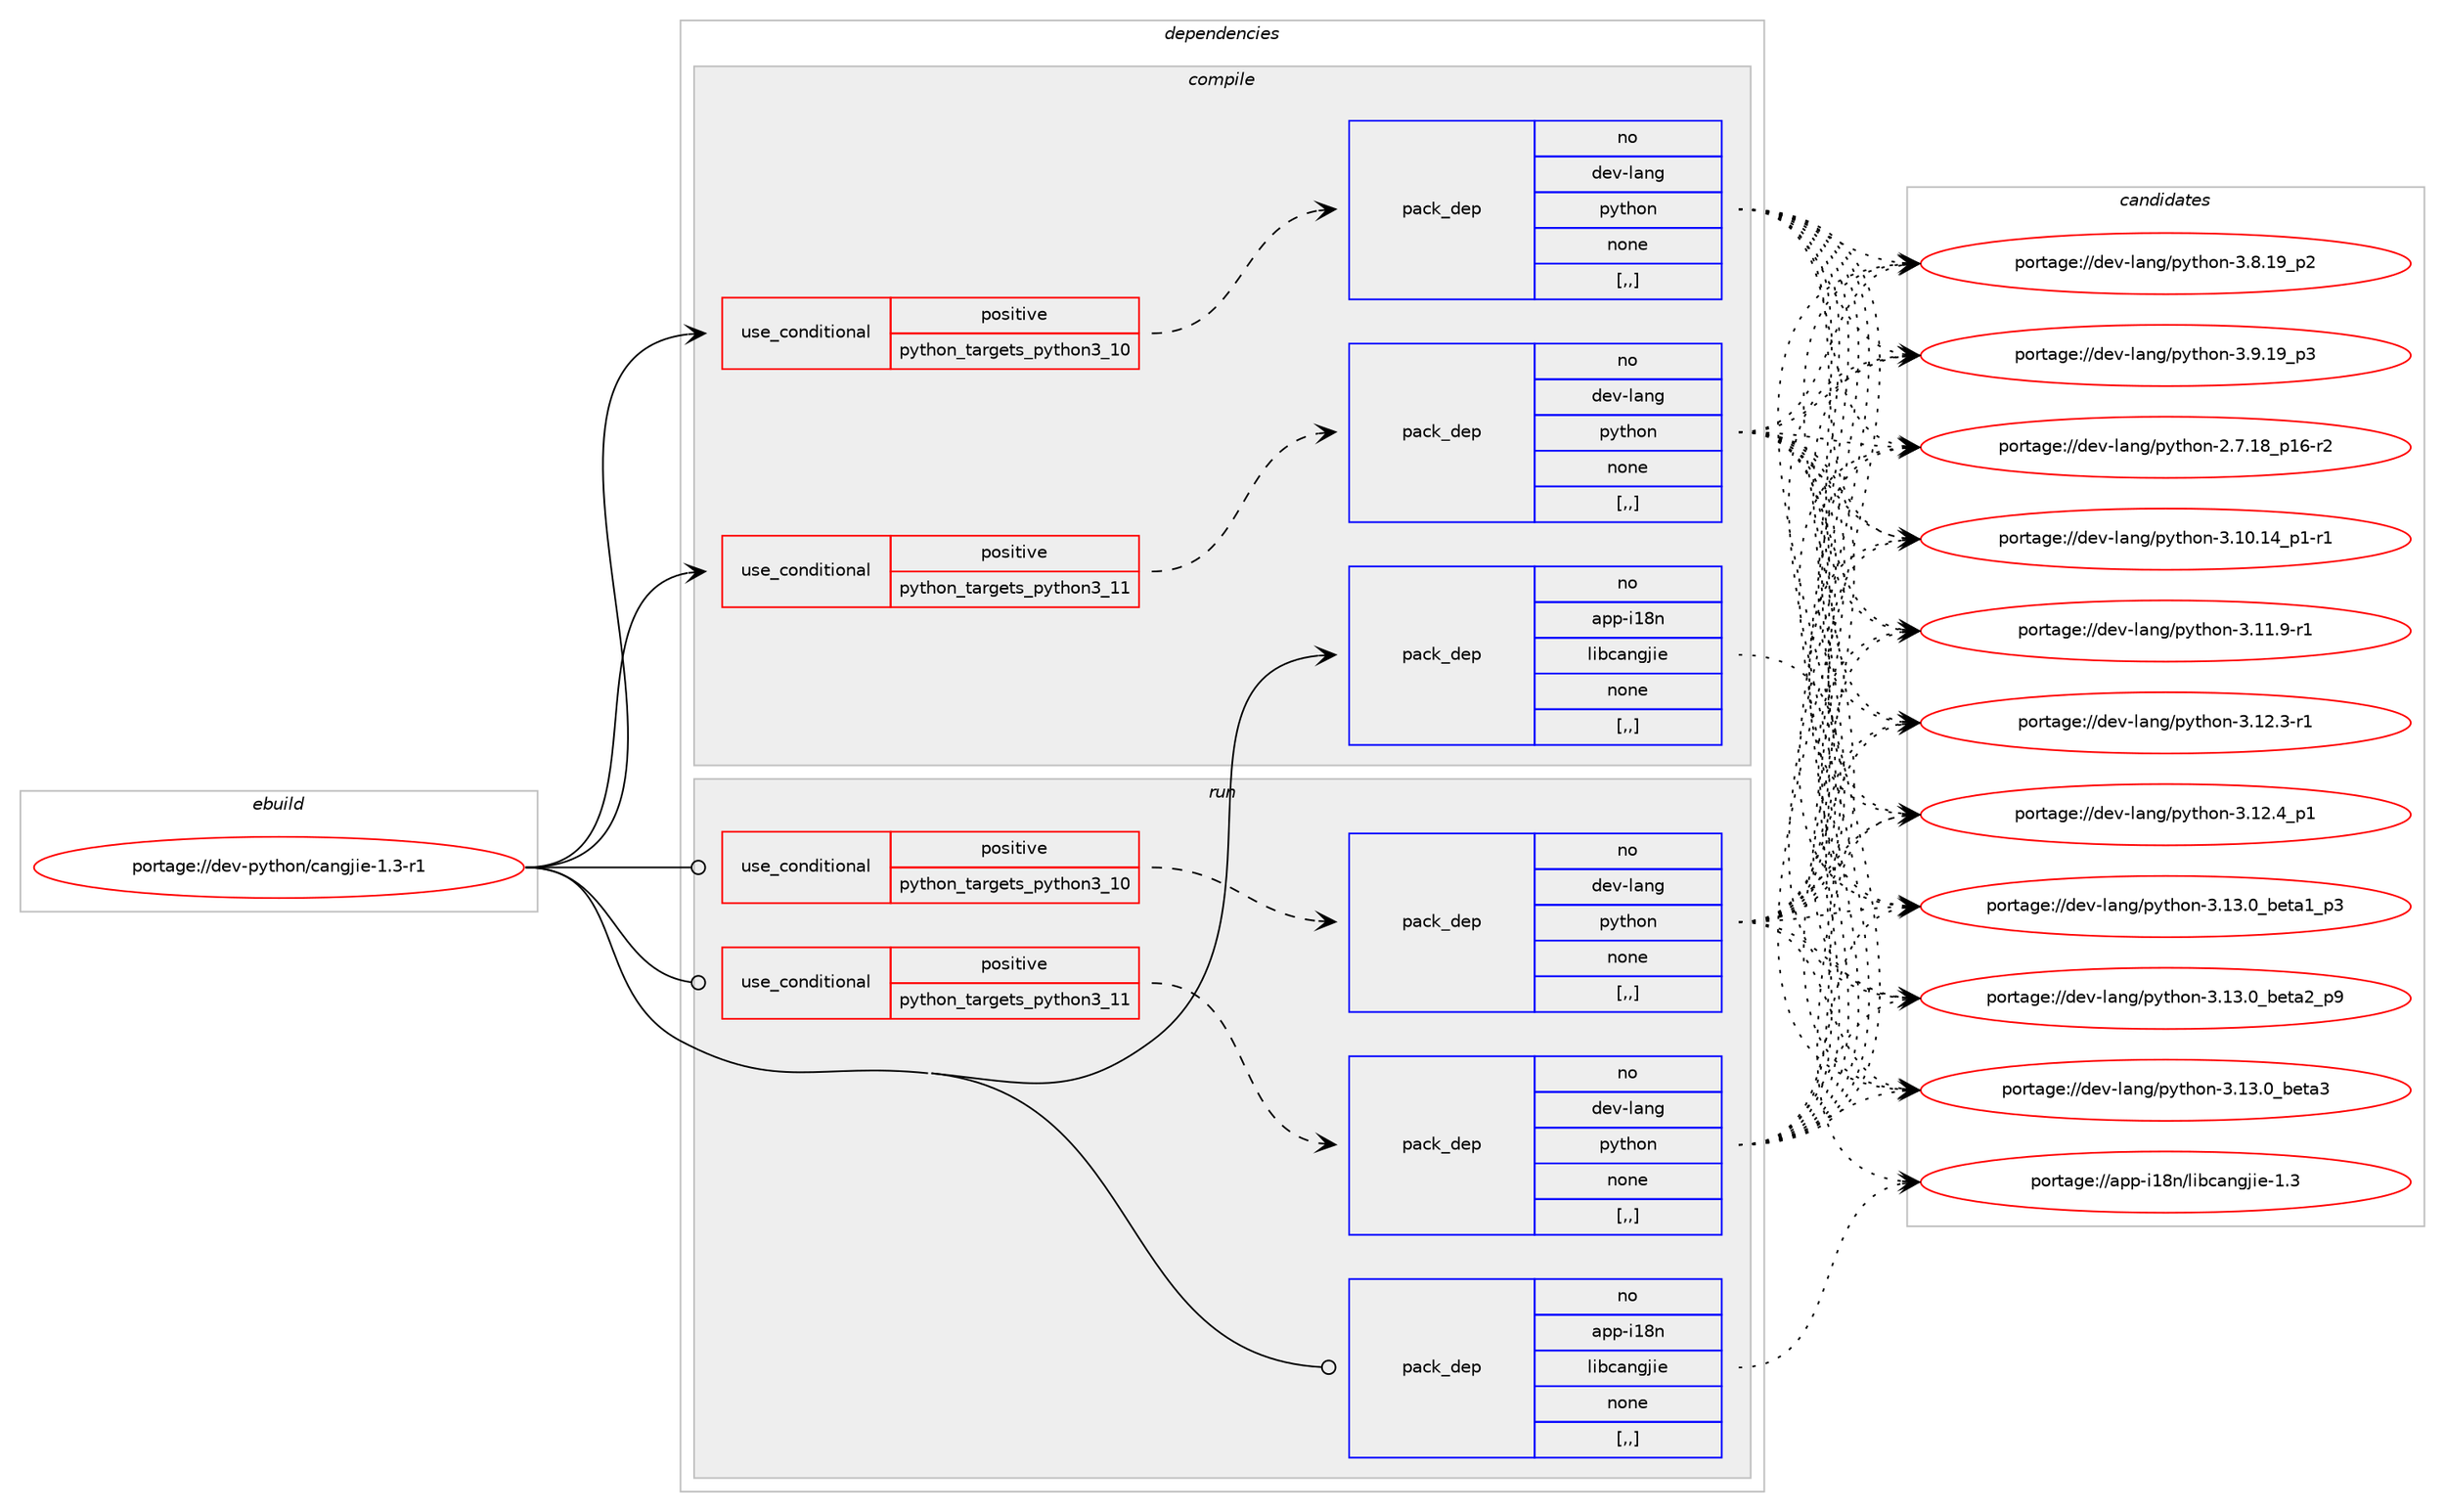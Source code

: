 digraph prolog {

# *************
# Graph options
# *************

newrank=true;
concentrate=true;
compound=true;
graph [rankdir=LR,fontname=Helvetica,fontsize=10,ranksep=1.5];#, ranksep=2.5, nodesep=0.2];
edge  [arrowhead=vee];
node  [fontname=Helvetica,fontsize=10];

# **********
# The ebuild
# **********

subgraph cluster_leftcol {
color=gray;
rank=same;
label=<<i>ebuild</i>>;
id [label="portage://dev-python/cangjie-1.3-r1", color=red, width=4, href="../dev-python/cangjie-1.3-r1.svg"];
}

# ****************
# The dependencies
# ****************

subgraph cluster_midcol {
color=gray;
label=<<i>dependencies</i>>;
subgraph cluster_compile {
fillcolor="#eeeeee";
style=filled;
label=<<i>compile</i>>;
subgraph cond30628 {
dependency140034 [label=<<TABLE BORDER="0" CELLBORDER="1" CELLSPACING="0" CELLPADDING="4"><TR><TD ROWSPAN="3" CELLPADDING="10">use_conditional</TD></TR><TR><TD>positive</TD></TR><TR><TD>python_targets_python3_10</TD></TR></TABLE>>, shape=none, color=red];
subgraph pack108194 {
dependency140035 [label=<<TABLE BORDER="0" CELLBORDER="1" CELLSPACING="0" CELLPADDING="4" WIDTH="220"><TR><TD ROWSPAN="6" CELLPADDING="30">pack_dep</TD></TR><TR><TD WIDTH="110">no</TD></TR><TR><TD>dev-lang</TD></TR><TR><TD>python</TD></TR><TR><TD>none</TD></TR><TR><TD>[,,]</TD></TR></TABLE>>, shape=none, color=blue];
}
dependency140034:e -> dependency140035:w [weight=20,style="dashed",arrowhead="vee"];
}
id:e -> dependency140034:w [weight=20,style="solid",arrowhead="vee"];
subgraph cond30629 {
dependency140036 [label=<<TABLE BORDER="0" CELLBORDER="1" CELLSPACING="0" CELLPADDING="4"><TR><TD ROWSPAN="3" CELLPADDING="10">use_conditional</TD></TR><TR><TD>positive</TD></TR><TR><TD>python_targets_python3_11</TD></TR></TABLE>>, shape=none, color=red];
subgraph pack108195 {
dependency140037 [label=<<TABLE BORDER="0" CELLBORDER="1" CELLSPACING="0" CELLPADDING="4" WIDTH="220"><TR><TD ROWSPAN="6" CELLPADDING="30">pack_dep</TD></TR><TR><TD WIDTH="110">no</TD></TR><TR><TD>dev-lang</TD></TR><TR><TD>python</TD></TR><TR><TD>none</TD></TR><TR><TD>[,,]</TD></TR></TABLE>>, shape=none, color=blue];
}
dependency140036:e -> dependency140037:w [weight=20,style="dashed",arrowhead="vee"];
}
id:e -> dependency140036:w [weight=20,style="solid",arrowhead="vee"];
subgraph pack108196 {
dependency140038 [label=<<TABLE BORDER="0" CELLBORDER="1" CELLSPACING="0" CELLPADDING="4" WIDTH="220"><TR><TD ROWSPAN="6" CELLPADDING="30">pack_dep</TD></TR><TR><TD WIDTH="110">no</TD></TR><TR><TD>app-i18n</TD></TR><TR><TD>libcangjie</TD></TR><TR><TD>none</TD></TR><TR><TD>[,,]</TD></TR></TABLE>>, shape=none, color=blue];
}
id:e -> dependency140038:w [weight=20,style="solid",arrowhead="vee"];
}
subgraph cluster_compileandrun {
fillcolor="#eeeeee";
style=filled;
label=<<i>compile and run</i>>;
}
subgraph cluster_run {
fillcolor="#eeeeee";
style=filled;
label=<<i>run</i>>;
subgraph cond30630 {
dependency140039 [label=<<TABLE BORDER="0" CELLBORDER="1" CELLSPACING="0" CELLPADDING="4"><TR><TD ROWSPAN="3" CELLPADDING="10">use_conditional</TD></TR><TR><TD>positive</TD></TR><TR><TD>python_targets_python3_10</TD></TR></TABLE>>, shape=none, color=red];
subgraph pack108197 {
dependency140040 [label=<<TABLE BORDER="0" CELLBORDER="1" CELLSPACING="0" CELLPADDING="4" WIDTH="220"><TR><TD ROWSPAN="6" CELLPADDING="30">pack_dep</TD></TR><TR><TD WIDTH="110">no</TD></TR><TR><TD>dev-lang</TD></TR><TR><TD>python</TD></TR><TR><TD>none</TD></TR><TR><TD>[,,]</TD></TR></TABLE>>, shape=none, color=blue];
}
dependency140039:e -> dependency140040:w [weight=20,style="dashed",arrowhead="vee"];
}
id:e -> dependency140039:w [weight=20,style="solid",arrowhead="odot"];
subgraph cond30631 {
dependency140041 [label=<<TABLE BORDER="0" CELLBORDER="1" CELLSPACING="0" CELLPADDING="4"><TR><TD ROWSPAN="3" CELLPADDING="10">use_conditional</TD></TR><TR><TD>positive</TD></TR><TR><TD>python_targets_python3_11</TD></TR></TABLE>>, shape=none, color=red];
subgraph pack108198 {
dependency140042 [label=<<TABLE BORDER="0" CELLBORDER="1" CELLSPACING="0" CELLPADDING="4" WIDTH="220"><TR><TD ROWSPAN="6" CELLPADDING="30">pack_dep</TD></TR><TR><TD WIDTH="110">no</TD></TR><TR><TD>dev-lang</TD></TR><TR><TD>python</TD></TR><TR><TD>none</TD></TR><TR><TD>[,,]</TD></TR></TABLE>>, shape=none, color=blue];
}
dependency140041:e -> dependency140042:w [weight=20,style="dashed",arrowhead="vee"];
}
id:e -> dependency140041:w [weight=20,style="solid",arrowhead="odot"];
subgraph pack108199 {
dependency140043 [label=<<TABLE BORDER="0" CELLBORDER="1" CELLSPACING="0" CELLPADDING="4" WIDTH="220"><TR><TD ROWSPAN="6" CELLPADDING="30">pack_dep</TD></TR><TR><TD WIDTH="110">no</TD></TR><TR><TD>app-i18n</TD></TR><TR><TD>libcangjie</TD></TR><TR><TD>none</TD></TR><TR><TD>[,,]</TD></TR></TABLE>>, shape=none, color=blue];
}
id:e -> dependency140043:w [weight=20,style="solid",arrowhead="odot"];
}
}

# **************
# The candidates
# **************

subgraph cluster_choices {
rank=same;
color=gray;
label=<<i>candidates</i>>;

subgraph choice108194 {
color=black;
nodesep=1;
choice100101118451089711010347112121116104111110455046554649569511249544511450 [label="portage://dev-lang/python-2.7.18_p16-r2", color=red, width=4,href="../dev-lang/python-2.7.18_p16-r2.svg"];
choice100101118451089711010347112121116104111110455146494846495295112494511449 [label="portage://dev-lang/python-3.10.14_p1-r1", color=red, width=4,href="../dev-lang/python-3.10.14_p1-r1.svg"];
choice100101118451089711010347112121116104111110455146494946574511449 [label="portage://dev-lang/python-3.11.9-r1", color=red, width=4,href="../dev-lang/python-3.11.9-r1.svg"];
choice100101118451089711010347112121116104111110455146495046514511449 [label="portage://dev-lang/python-3.12.3-r1", color=red, width=4,href="../dev-lang/python-3.12.3-r1.svg"];
choice100101118451089711010347112121116104111110455146495046529511249 [label="portage://dev-lang/python-3.12.4_p1", color=red, width=4,href="../dev-lang/python-3.12.4_p1.svg"];
choice10010111845108971101034711212111610411111045514649514648959810111697499511251 [label="portage://dev-lang/python-3.13.0_beta1_p3", color=red, width=4,href="../dev-lang/python-3.13.0_beta1_p3.svg"];
choice10010111845108971101034711212111610411111045514649514648959810111697509511257 [label="portage://dev-lang/python-3.13.0_beta2_p9", color=red, width=4,href="../dev-lang/python-3.13.0_beta2_p9.svg"];
choice1001011184510897110103471121211161041111104551464951464895981011169751 [label="portage://dev-lang/python-3.13.0_beta3", color=red, width=4,href="../dev-lang/python-3.13.0_beta3.svg"];
choice100101118451089711010347112121116104111110455146564649579511250 [label="portage://dev-lang/python-3.8.19_p2", color=red, width=4,href="../dev-lang/python-3.8.19_p2.svg"];
choice100101118451089711010347112121116104111110455146574649579511251 [label="portage://dev-lang/python-3.9.19_p3", color=red, width=4,href="../dev-lang/python-3.9.19_p3.svg"];
dependency140035:e -> choice100101118451089711010347112121116104111110455046554649569511249544511450:w [style=dotted,weight="100"];
dependency140035:e -> choice100101118451089711010347112121116104111110455146494846495295112494511449:w [style=dotted,weight="100"];
dependency140035:e -> choice100101118451089711010347112121116104111110455146494946574511449:w [style=dotted,weight="100"];
dependency140035:e -> choice100101118451089711010347112121116104111110455146495046514511449:w [style=dotted,weight="100"];
dependency140035:e -> choice100101118451089711010347112121116104111110455146495046529511249:w [style=dotted,weight="100"];
dependency140035:e -> choice10010111845108971101034711212111610411111045514649514648959810111697499511251:w [style=dotted,weight="100"];
dependency140035:e -> choice10010111845108971101034711212111610411111045514649514648959810111697509511257:w [style=dotted,weight="100"];
dependency140035:e -> choice1001011184510897110103471121211161041111104551464951464895981011169751:w [style=dotted,weight="100"];
dependency140035:e -> choice100101118451089711010347112121116104111110455146564649579511250:w [style=dotted,weight="100"];
dependency140035:e -> choice100101118451089711010347112121116104111110455146574649579511251:w [style=dotted,weight="100"];
}
subgraph choice108195 {
color=black;
nodesep=1;
choice100101118451089711010347112121116104111110455046554649569511249544511450 [label="portage://dev-lang/python-2.7.18_p16-r2", color=red, width=4,href="../dev-lang/python-2.7.18_p16-r2.svg"];
choice100101118451089711010347112121116104111110455146494846495295112494511449 [label="portage://dev-lang/python-3.10.14_p1-r1", color=red, width=4,href="../dev-lang/python-3.10.14_p1-r1.svg"];
choice100101118451089711010347112121116104111110455146494946574511449 [label="portage://dev-lang/python-3.11.9-r1", color=red, width=4,href="../dev-lang/python-3.11.9-r1.svg"];
choice100101118451089711010347112121116104111110455146495046514511449 [label="portage://dev-lang/python-3.12.3-r1", color=red, width=4,href="../dev-lang/python-3.12.3-r1.svg"];
choice100101118451089711010347112121116104111110455146495046529511249 [label="portage://dev-lang/python-3.12.4_p1", color=red, width=4,href="../dev-lang/python-3.12.4_p1.svg"];
choice10010111845108971101034711212111610411111045514649514648959810111697499511251 [label="portage://dev-lang/python-3.13.0_beta1_p3", color=red, width=4,href="../dev-lang/python-3.13.0_beta1_p3.svg"];
choice10010111845108971101034711212111610411111045514649514648959810111697509511257 [label="portage://dev-lang/python-3.13.0_beta2_p9", color=red, width=4,href="../dev-lang/python-3.13.0_beta2_p9.svg"];
choice1001011184510897110103471121211161041111104551464951464895981011169751 [label="portage://dev-lang/python-3.13.0_beta3", color=red, width=4,href="../dev-lang/python-3.13.0_beta3.svg"];
choice100101118451089711010347112121116104111110455146564649579511250 [label="portage://dev-lang/python-3.8.19_p2", color=red, width=4,href="../dev-lang/python-3.8.19_p2.svg"];
choice100101118451089711010347112121116104111110455146574649579511251 [label="portage://dev-lang/python-3.9.19_p3", color=red, width=4,href="../dev-lang/python-3.9.19_p3.svg"];
dependency140037:e -> choice100101118451089711010347112121116104111110455046554649569511249544511450:w [style=dotted,weight="100"];
dependency140037:e -> choice100101118451089711010347112121116104111110455146494846495295112494511449:w [style=dotted,weight="100"];
dependency140037:e -> choice100101118451089711010347112121116104111110455146494946574511449:w [style=dotted,weight="100"];
dependency140037:e -> choice100101118451089711010347112121116104111110455146495046514511449:w [style=dotted,weight="100"];
dependency140037:e -> choice100101118451089711010347112121116104111110455146495046529511249:w [style=dotted,weight="100"];
dependency140037:e -> choice10010111845108971101034711212111610411111045514649514648959810111697499511251:w [style=dotted,weight="100"];
dependency140037:e -> choice10010111845108971101034711212111610411111045514649514648959810111697509511257:w [style=dotted,weight="100"];
dependency140037:e -> choice1001011184510897110103471121211161041111104551464951464895981011169751:w [style=dotted,weight="100"];
dependency140037:e -> choice100101118451089711010347112121116104111110455146564649579511250:w [style=dotted,weight="100"];
dependency140037:e -> choice100101118451089711010347112121116104111110455146574649579511251:w [style=dotted,weight="100"];
}
subgraph choice108196 {
color=black;
nodesep=1;
choice971121124510549561104710810598999711010310610510145494651 [label="portage://app-i18n/libcangjie-1.3", color=red, width=4,href="../app-i18n/libcangjie-1.3.svg"];
dependency140038:e -> choice971121124510549561104710810598999711010310610510145494651:w [style=dotted,weight="100"];
}
subgraph choice108197 {
color=black;
nodesep=1;
choice100101118451089711010347112121116104111110455046554649569511249544511450 [label="portage://dev-lang/python-2.7.18_p16-r2", color=red, width=4,href="../dev-lang/python-2.7.18_p16-r2.svg"];
choice100101118451089711010347112121116104111110455146494846495295112494511449 [label="portage://dev-lang/python-3.10.14_p1-r1", color=red, width=4,href="../dev-lang/python-3.10.14_p1-r1.svg"];
choice100101118451089711010347112121116104111110455146494946574511449 [label="portage://dev-lang/python-3.11.9-r1", color=red, width=4,href="../dev-lang/python-3.11.9-r1.svg"];
choice100101118451089711010347112121116104111110455146495046514511449 [label="portage://dev-lang/python-3.12.3-r1", color=red, width=4,href="../dev-lang/python-3.12.3-r1.svg"];
choice100101118451089711010347112121116104111110455146495046529511249 [label="portage://dev-lang/python-3.12.4_p1", color=red, width=4,href="../dev-lang/python-3.12.4_p1.svg"];
choice10010111845108971101034711212111610411111045514649514648959810111697499511251 [label="portage://dev-lang/python-3.13.0_beta1_p3", color=red, width=4,href="../dev-lang/python-3.13.0_beta1_p3.svg"];
choice10010111845108971101034711212111610411111045514649514648959810111697509511257 [label="portage://dev-lang/python-3.13.0_beta2_p9", color=red, width=4,href="../dev-lang/python-3.13.0_beta2_p9.svg"];
choice1001011184510897110103471121211161041111104551464951464895981011169751 [label="portage://dev-lang/python-3.13.0_beta3", color=red, width=4,href="../dev-lang/python-3.13.0_beta3.svg"];
choice100101118451089711010347112121116104111110455146564649579511250 [label="portage://dev-lang/python-3.8.19_p2", color=red, width=4,href="../dev-lang/python-3.8.19_p2.svg"];
choice100101118451089711010347112121116104111110455146574649579511251 [label="portage://dev-lang/python-3.9.19_p3", color=red, width=4,href="../dev-lang/python-3.9.19_p3.svg"];
dependency140040:e -> choice100101118451089711010347112121116104111110455046554649569511249544511450:w [style=dotted,weight="100"];
dependency140040:e -> choice100101118451089711010347112121116104111110455146494846495295112494511449:w [style=dotted,weight="100"];
dependency140040:e -> choice100101118451089711010347112121116104111110455146494946574511449:w [style=dotted,weight="100"];
dependency140040:e -> choice100101118451089711010347112121116104111110455146495046514511449:w [style=dotted,weight="100"];
dependency140040:e -> choice100101118451089711010347112121116104111110455146495046529511249:w [style=dotted,weight="100"];
dependency140040:e -> choice10010111845108971101034711212111610411111045514649514648959810111697499511251:w [style=dotted,weight="100"];
dependency140040:e -> choice10010111845108971101034711212111610411111045514649514648959810111697509511257:w [style=dotted,weight="100"];
dependency140040:e -> choice1001011184510897110103471121211161041111104551464951464895981011169751:w [style=dotted,weight="100"];
dependency140040:e -> choice100101118451089711010347112121116104111110455146564649579511250:w [style=dotted,weight="100"];
dependency140040:e -> choice100101118451089711010347112121116104111110455146574649579511251:w [style=dotted,weight="100"];
}
subgraph choice108198 {
color=black;
nodesep=1;
choice100101118451089711010347112121116104111110455046554649569511249544511450 [label="portage://dev-lang/python-2.7.18_p16-r2", color=red, width=4,href="../dev-lang/python-2.7.18_p16-r2.svg"];
choice100101118451089711010347112121116104111110455146494846495295112494511449 [label="portage://dev-lang/python-3.10.14_p1-r1", color=red, width=4,href="../dev-lang/python-3.10.14_p1-r1.svg"];
choice100101118451089711010347112121116104111110455146494946574511449 [label="portage://dev-lang/python-3.11.9-r1", color=red, width=4,href="../dev-lang/python-3.11.9-r1.svg"];
choice100101118451089711010347112121116104111110455146495046514511449 [label="portage://dev-lang/python-3.12.3-r1", color=red, width=4,href="../dev-lang/python-3.12.3-r1.svg"];
choice100101118451089711010347112121116104111110455146495046529511249 [label="portage://dev-lang/python-3.12.4_p1", color=red, width=4,href="../dev-lang/python-3.12.4_p1.svg"];
choice10010111845108971101034711212111610411111045514649514648959810111697499511251 [label="portage://dev-lang/python-3.13.0_beta1_p3", color=red, width=4,href="../dev-lang/python-3.13.0_beta1_p3.svg"];
choice10010111845108971101034711212111610411111045514649514648959810111697509511257 [label="portage://dev-lang/python-3.13.0_beta2_p9", color=red, width=4,href="../dev-lang/python-3.13.0_beta2_p9.svg"];
choice1001011184510897110103471121211161041111104551464951464895981011169751 [label="portage://dev-lang/python-3.13.0_beta3", color=red, width=4,href="../dev-lang/python-3.13.0_beta3.svg"];
choice100101118451089711010347112121116104111110455146564649579511250 [label="portage://dev-lang/python-3.8.19_p2", color=red, width=4,href="../dev-lang/python-3.8.19_p2.svg"];
choice100101118451089711010347112121116104111110455146574649579511251 [label="portage://dev-lang/python-3.9.19_p3", color=red, width=4,href="../dev-lang/python-3.9.19_p3.svg"];
dependency140042:e -> choice100101118451089711010347112121116104111110455046554649569511249544511450:w [style=dotted,weight="100"];
dependency140042:e -> choice100101118451089711010347112121116104111110455146494846495295112494511449:w [style=dotted,weight="100"];
dependency140042:e -> choice100101118451089711010347112121116104111110455146494946574511449:w [style=dotted,weight="100"];
dependency140042:e -> choice100101118451089711010347112121116104111110455146495046514511449:w [style=dotted,weight="100"];
dependency140042:e -> choice100101118451089711010347112121116104111110455146495046529511249:w [style=dotted,weight="100"];
dependency140042:e -> choice10010111845108971101034711212111610411111045514649514648959810111697499511251:w [style=dotted,weight="100"];
dependency140042:e -> choice10010111845108971101034711212111610411111045514649514648959810111697509511257:w [style=dotted,weight="100"];
dependency140042:e -> choice1001011184510897110103471121211161041111104551464951464895981011169751:w [style=dotted,weight="100"];
dependency140042:e -> choice100101118451089711010347112121116104111110455146564649579511250:w [style=dotted,weight="100"];
dependency140042:e -> choice100101118451089711010347112121116104111110455146574649579511251:w [style=dotted,weight="100"];
}
subgraph choice108199 {
color=black;
nodesep=1;
choice971121124510549561104710810598999711010310610510145494651 [label="portage://app-i18n/libcangjie-1.3", color=red, width=4,href="../app-i18n/libcangjie-1.3.svg"];
dependency140043:e -> choice971121124510549561104710810598999711010310610510145494651:w [style=dotted,weight="100"];
}
}

}
